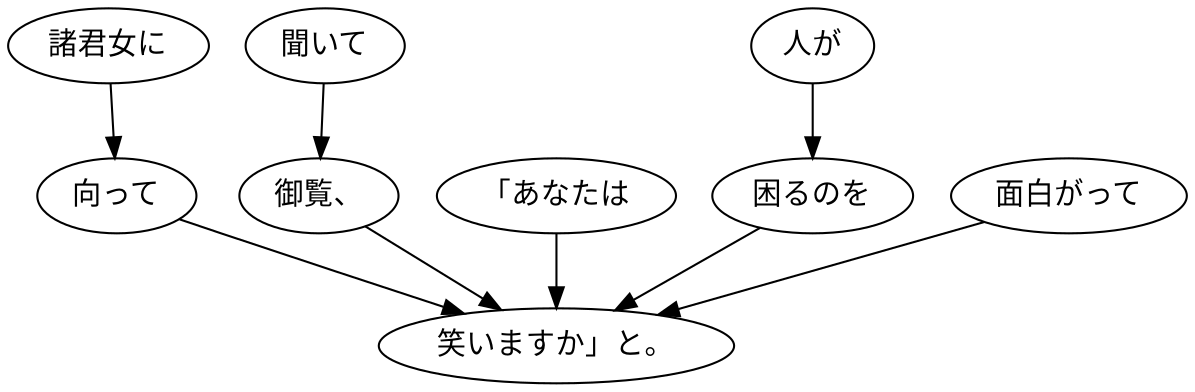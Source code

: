 digraph graph7376 {
	node0 [label="諸君女に"];
	node1 [label="向って"];
	node2 [label="聞いて"];
	node3 [label="御覧、"];
	node4 [label="「あなたは"];
	node5 [label="人が"];
	node6 [label="困るのを"];
	node7 [label="面白がって"];
	node8 [label="笑いますか」と。"];
	node0 -> node1;
	node1 -> node8;
	node2 -> node3;
	node3 -> node8;
	node4 -> node8;
	node5 -> node6;
	node6 -> node8;
	node7 -> node8;
}
